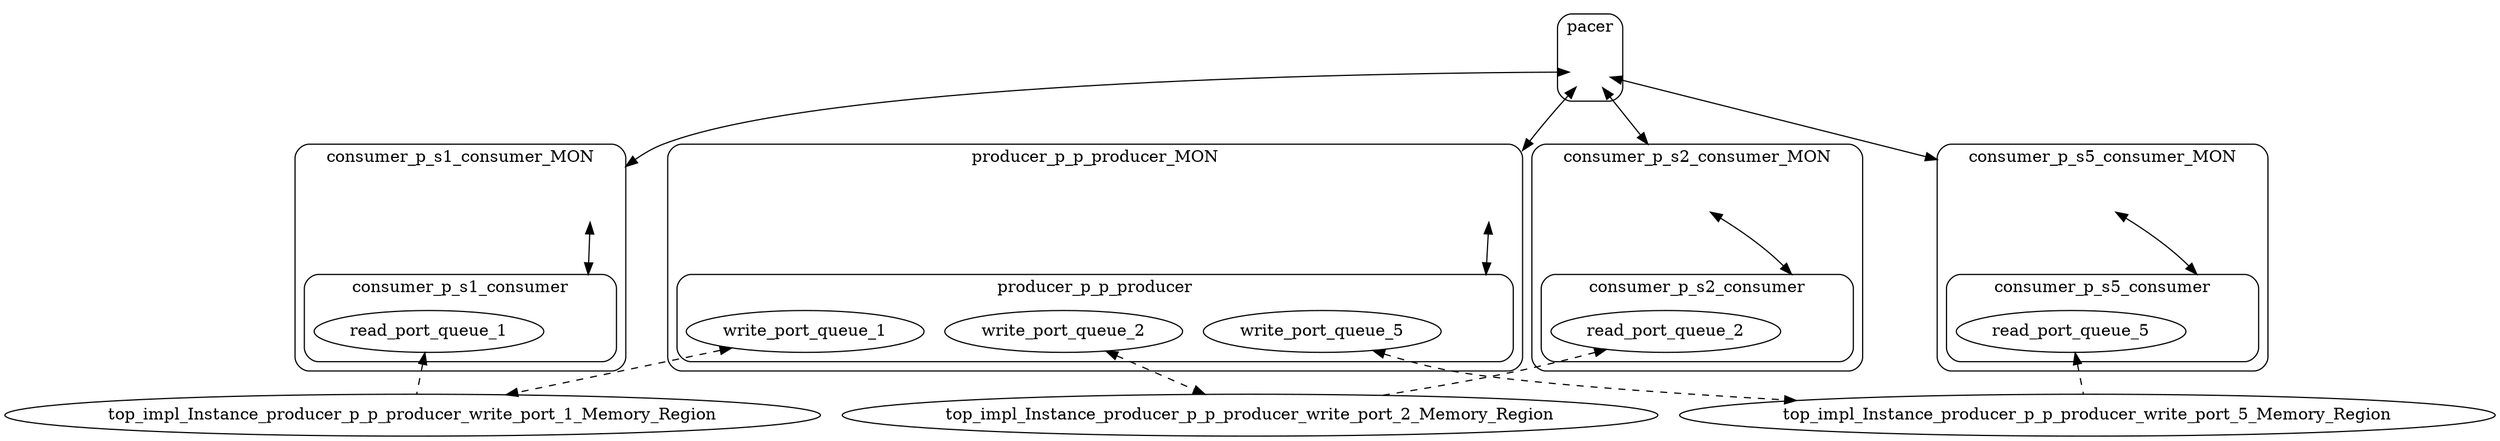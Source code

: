 digraph microkit {
  compound=true;

  // protection domains
  graph [style=rounded]
  subgraph cluster_producer_p_p_producer_MON {
    label = "producer_p_p_producer_MON";
    producer_p_p_producer_MON_INVIS [label="", style=invis, width=.5, height=.5, fixedsize=true]

    graph [style=rounded]
    subgraph cluster_producer_p_p_producer {
      label = "producer_p_p_producer";
      producer_p_p_producer_INVIS [label="", style=invis, width=.5, height=.5, fixedsize=true]

      pd_producer_p_p_producer_write_port_queue_1 [label=write_port_queue_1];
      pd_producer_p_p_producer_write_port_queue_2 [label=write_port_queue_2];
      pd_producer_p_p_producer_write_port_queue_5 [label=write_port_queue_5];
    }
  }

  graph [style=rounded]
  subgraph cluster_consumer_p_s1_consumer_MON {
    label = "consumer_p_s1_consumer_MON";
    consumer_p_s1_consumer_MON_INVIS [label="", style=invis, width=.5, height=.5, fixedsize=true]

    graph [style=rounded]
    subgraph cluster_consumer_p_s1_consumer {
      label = "consumer_p_s1_consumer";
      consumer_p_s1_consumer_INVIS [label="", style=invis, width=.5, height=.5, fixedsize=true]

      pd_consumer_p_s1_consumer_read_port_queue_1 [label=read_port_queue_1];
    }
  }

  graph [style=rounded]
  subgraph cluster_consumer_p_s2_consumer_MON {
    label = "consumer_p_s2_consumer_MON";
    consumer_p_s2_consumer_MON_INVIS [label="", style=invis, width=.5, height=.5, fixedsize=true]

    graph [style=rounded]
    subgraph cluster_consumer_p_s2_consumer {
      label = "consumer_p_s2_consumer";
      consumer_p_s2_consumer_INVIS [label="", style=invis, width=.5, height=.5, fixedsize=true]

      pd_consumer_p_s2_consumer_read_port_queue_2 [label=read_port_queue_2];
    }
  }

  graph [style=rounded]
  subgraph cluster_consumer_p_s5_consumer_MON {
    label = "consumer_p_s5_consumer_MON";
    consumer_p_s5_consumer_MON_INVIS [label="", style=invis, width=.5, height=.5, fixedsize=true]

    graph [style=rounded]
    subgraph cluster_consumer_p_s5_consumer {
      label = "consumer_p_s5_consumer";
      consumer_p_s5_consumer_INVIS [label="", style=invis, width=.5, height=.5, fixedsize=true]

      pd_consumer_p_s5_consumer_read_port_queue_5 [label=read_port_queue_5];
    }
  }

  graph [style=rounded]
  subgraph cluster_pacer {
    label = "pacer";
    pacer_INVIS [label="", style=invis, width=.5, height=.5, fixedsize=true]

  }

  // memory regions
  top_impl_Instance_producer_p_p_producer_write_port_1_Memory_Region;

  top_impl_Instance_producer_p_p_producer_write_port_2_Memory_Region;

  top_impl_Instance_producer_p_p_producer_write_port_5_Memory_Region;

  // channels
  pacer_INVIS -> producer_p_p_producer_MON_INVIS [lhead=cluster_producer_p_p_producer_MON, minlen=2, dir=both];
  producer_p_p_producer_MON_INVIS -> producer_p_p_producer_INVIS [lhead=cluster_producer_p_p_producer, minlen=2, dir=both];
  pacer_INVIS -> consumer_p_s1_consumer_MON_INVIS [lhead=cluster_consumer_p_s1_consumer_MON, minlen=2, dir=both];
  consumer_p_s1_consumer_MON_INVIS -> consumer_p_s1_consumer_INVIS [lhead=cluster_consumer_p_s1_consumer, minlen=2, dir=both];
  pacer_INVIS -> consumer_p_s2_consumer_MON_INVIS [lhead=cluster_consumer_p_s2_consumer_MON, minlen=2, dir=both];
  consumer_p_s2_consumer_MON_INVIS -> consumer_p_s2_consumer_INVIS [lhead=cluster_consumer_p_s2_consumer, minlen=2, dir=both];
  pacer_INVIS -> consumer_p_s5_consumer_MON_INVIS [lhead=cluster_consumer_p_s5_consumer_MON, minlen=2, dir=both];
  consumer_p_s5_consumer_MON_INVIS -> consumer_p_s5_consumer_INVIS [lhead=cluster_consumer_p_s5_consumer, minlen=2, dir=both];

  // shared memory mappings
  pd_producer_p_p_producer_write_port_queue_1 -> top_impl_Instance_producer_p_p_producer_write_port_1_Memory_Region [dir=both, style=dashed];
  pd_producer_p_p_producer_write_port_queue_2 -> top_impl_Instance_producer_p_p_producer_write_port_2_Memory_Region [dir=both, style=dashed];
  pd_producer_p_p_producer_write_port_queue_5 -> top_impl_Instance_producer_p_p_producer_write_port_5_Memory_Region [dir=both, style=dashed];
  pd_consumer_p_s1_consumer_read_port_queue_1 -> top_impl_Instance_producer_p_p_producer_write_port_1_Memory_Region [dir=back, style=dashed];
  pd_consumer_p_s2_consumer_read_port_queue_2 -> top_impl_Instance_producer_p_p_producer_write_port_2_Memory_Region [dir=back, style=dashed];
  pd_consumer_p_s5_consumer_read_port_queue_5 -> top_impl_Instance_producer_p_p_producer_write_port_5_Memory_Region [dir=back, style=dashed];
}